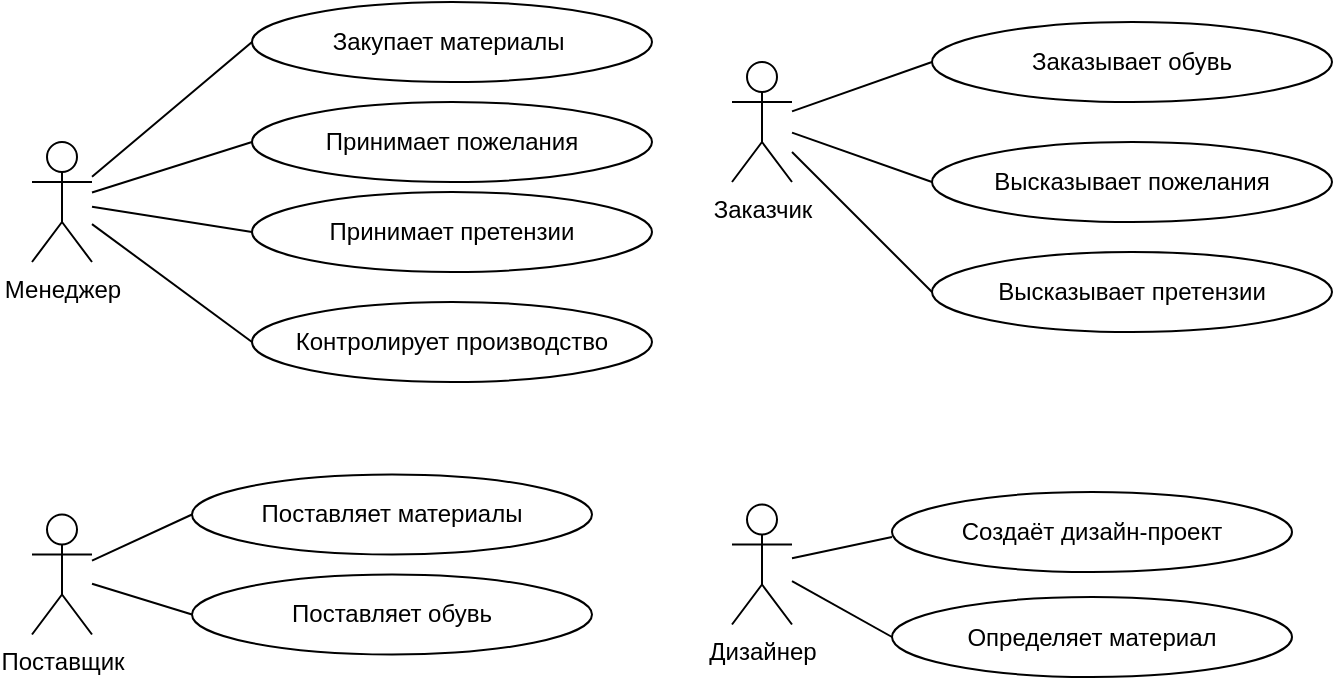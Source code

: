 <mxfile version="15.9.6" type="github">
  <diagram id="rbPn6aWtASJ3D76DI43U" name="Page-1">
    <mxGraphModel dx="1096" dy="890" grid="1" gridSize="10" guides="1" tooltips="1" connect="1" arrows="1" fold="1" page="1" pageScale="1" pageWidth="827" pageHeight="1169" background="none" math="0" shadow="0">
      <root>
        <mxCell id="0" />
        <mxCell id="1" parent="0" />
        <mxCell id="SoOGTyhPSGBBE9BSFK4O-1" value="Менеджер" style="shape=umlActor;verticalLabelPosition=bottom;verticalAlign=top;html=1;outlineConnect=0;" parent="1" vertex="1">
          <mxGeometry x="100" y="120" width="30" height="60" as="geometry" />
        </mxCell>
        <mxCell id="SoOGTyhPSGBBE9BSFK4O-2" value="Дизайнер" style="shape=umlActor;verticalLabelPosition=bottom;verticalAlign=top;html=1;outlineConnect=0;" parent="1" vertex="1">
          <mxGeometry x="450" y="301.25" width="30" height="60" as="geometry" />
        </mxCell>
        <mxCell id="SoOGTyhPSGBBE9BSFK4O-3" value="Поставщик" style="shape=umlActor;verticalLabelPosition=bottom;verticalAlign=top;html=1;outlineConnect=0;" parent="1" vertex="1">
          <mxGeometry x="100" y="306.25" width="30" height="60" as="geometry" />
        </mxCell>
        <mxCell id="SoOGTyhPSGBBE9BSFK4O-5" value="Заказчик" style="shape=umlActor;verticalLabelPosition=bottom;verticalAlign=top;html=1;outlineConnect=0;" parent="1" vertex="1">
          <mxGeometry x="450" y="80" width="30" height="60" as="geometry" />
        </mxCell>
        <mxCell id="SoOGTyhPSGBBE9BSFK4O-8" value="Закупает материалы&amp;nbsp;" style="ellipse;whiteSpace=wrap;html=1;" parent="1" vertex="1">
          <mxGeometry x="210" y="50" width="200" height="40" as="geometry" />
        </mxCell>
        <mxCell id="SoOGTyhPSGBBE9BSFK4O-9" value="Принимает пожелания" style="ellipse;whiteSpace=wrap;html=1;" parent="1" vertex="1">
          <mxGeometry x="210" y="100" width="200" height="40" as="geometry" />
        </mxCell>
        <mxCell id="SoOGTyhPSGBBE9BSFK4O-10" value="Принимает претензии" style="ellipse;whiteSpace=wrap;html=1;" parent="1" vertex="1">
          <mxGeometry x="210" y="145" width="200" height="40" as="geometry" />
        </mxCell>
        <mxCell id="SoOGTyhPSGBBE9BSFK4O-11" value="Контролирует производство" style="ellipse;whiteSpace=wrap;html=1;" parent="1" vertex="1">
          <mxGeometry x="210" y="200" width="200" height="40" as="geometry" />
        </mxCell>
        <mxCell id="SoOGTyhPSGBBE9BSFK4O-14" value="Поставляет обувь" style="ellipse;whiteSpace=wrap;html=1;" parent="1" vertex="1">
          <mxGeometry x="180" y="336.25" width="200" height="40" as="geometry" />
        </mxCell>
        <mxCell id="SoOGTyhPSGBBE9BSFK4O-15" value="Поставляет материалы" style="ellipse;whiteSpace=wrap;html=1;" parent="1" vertex="1">
          <mxGeometry x="180" y="286.25" width="200" height="40" as="geometry" />
        </mxCell>
        <mxCell id="SoOGTyhPSGBBE9BSFK4O-16" value="Высказывает пожелания" style="ellipse;whiteSpace=wrap;html=1;" parent="1" vertex="1">
          <mxGeometry x="550" y="120" width="200" height="40" as="geometry" />
        </mxCell>
        <mxCell id="SoOGTyhPSGBBE9BSFK4O-17" value="Заказывает обувь" style="ellipse;whiteSpace=wrap;html=1;" parent="1" vertex="1">
          <mxGeometry x="550" y="60" width="200" height="40" as="geometry" />
        </mxCell>
        <mxCell id="SoOGTyhPSGBBE9BSFK4O-18" value="Высказывает претензии" style="ellipse;whiteSpace=wrap;html=1;" parent="1" vertex="1">
          <mxGeometry x="550" y="175" width="200" height="40" as="geometry" />
        </mxCell>
        <mxCell id="SoOGTyhPSGBBE9BSFK4O-19" value="Определяет материал" style="ellipse;whiteSpace=wrap;html=1;" parent="1" vertex="1">
          <mxGeometry x="530" y="347.5" width="200" height="40" as="geometry" />
        </mxCell>
        <mxCell id="SoOGTyhPSGBBE9BSFK4O-20" value="Создаёт дизайн-проект" style="ellipse;whiteSpace=wrap;html=1;" parent="1" vertex="1">
          <mxGeometry x="530" y="295" width="200" height="40" as="geometry" />
        </mxCell>
        <mxCell id="SoOGTyhPSGBBE9BSFK4O-24" value="" style="endArrow=none;html=1;entryX=0;entryY=0.5;entryDx=0;entryDy=0;" parent="1" source="SoOGTyhPSGBBE9BSFK4O-1" target="SoOGTyhPSGBBE9BSFK4O-11" edge="1">
          <mxGeometry width="50" height="50" relative="1" as="geometry">
            <mxPoint x="180" y="190" as="sourcePoint" />
            <mxPoint x="210" y="200" as="targetPoint" />
          </mxGeometry>
        </mxCell>
        <mxCell id="SoOGTyhPSGBBE9BSFK4O-25" value="" style="endArrow=none;html=1;" parent="1" source="SoOGTyhPSGBBE9BSFK4O-1" edge="1">
          <mxGeometry width="50" height="50" relative="1" as="geometry">
            <mxPoint x="180" y="140" as="sourcePoint" />
            <mxPoint x="210" y="120" as="targetPoint" />
          </mxGeometry>
        </mxCell>
        <mxCell id="SoOGTyhPSGBBE9BSFK4O-26" value="" style="endArrow=none;html=1;entryX=0;entryY=0.5;entryDx=0;entryDy=0;" parent="1" source="SoOGTyhPSGBBE9BSFK4O-1" target="SoOGTyhPSGBBE9BSFK4O-10" edge="1">
          <mxGeometry width="50" height="50" relative="1" as="geometry">
            <mxPoint x="180" y="160" as="sourcePoint" />
            <mxPoint x="210" y="155" as="targetPoint" />
          </mxGeometry>
        </mxCell>
        <mxCell id="SoOGTyhPSGBBE9BSFK4O-28" value="" style="endArrow=none;html=1;entryX=0;entryY=0.5;entryDx=0;entryDy=0;" parent="1" source="SoOGTyhPSGBBE9BSFK4O-1" target="SoOGTyhPSGBBE9BSFK4O-8" edge="1">
          <mxGeometry width="50" height="50" relative="1" as="geometry">
            <mxPoint x="180" y="100" as="sourcePoint" />
            <mxPoint x="210" y="62.5" as="targetPoint" />
          </mxGeometry>
        </mxCell>
        <mxCell id="SoOGTyhPSGBBE9BSFK4O-29" value="" style="endArrow=none;html=1;entryX=0;entryY=0.5;entryDx=0;entryDy=0;" parent="1" source="SoOGTyhPSGBBE9BSFK4O-3" target="SoOGTyhPSGBBE9BSFK4O-15" edge="1">
          <mxGeometry width="50" height="50" relative="1" as="geometry">
            <mxPoint x="140" y="316.25" as="sourcePoint" />
            <mxPoint x="180" y="298.75" as="targetPoint" />
          </mxGeometry>
        </mxCell>
        <mxCell id="SoOGTyhPSGBBE9BSFK4O-30" value="" style="endArrow=none;html=1;entryX=0;entryY=0.5;entryDx=0;entryDy=0;" parent="1" source="SoOGTyhPSGBBE9BSFK4O-3" target="SoOGTyhPSGBBE9BSFK4O-14" edge="1">
          <mxGeometry width="50" height="50" relative="1" as="geometry">
            <mxPoint x="140" y="346.25" as="sourcePoint" />
            <mxPoint x="180" y="346.25" as="targetPoint" />
          </mxGeometry>
        </mxCell>
        <mxCell id="SoOGTyhPSGBBE9BSFK4O-31" value="" style="endArrow=none;html=1;entryX=0;entryY=0.5;entryDx=0;entryDy=0;" parent="1" source="SoOGTyhPSGBBE9BSFK4O-5" target="SoOGTyhPSGBBE9BSFK4O-17" edge="1">
          <mxGeometry width="50" height="50" relative="1" as="geometry">
            <mxPoint x="510" y="110" as="sourcePoint" />
            <mxPoint x="550" y="100" as="targetPoint" />
          </mxGeometry>
        </mxCell>
        <mxCell id="SoOGTyhPSGBBE9BSFK4O-32" value="" style="endArrow=none;html=1;entryX=0;entryY=0.5;entryDx=0;entryDy=0;" parent="1" source="SoOGTyhPSGBBE9BSFK4O-5" target="SoOGTyhPSGBBE9BSFK4O-16" edge="1">
          <mxGeometry width="50" height="50" relative="1" as="geometry">
            <mxPoint x="510" y="134.5" as="sourcePoint" />
            <mxPoint x="550" y="134.5" as="targetPoint" />
          </mxGeometry>
        </mxCell>
        <mxCell id="SoOGTyhPSGBBE9BSFK4O-33" value="" style="endArrow=none;html=1;entryX=0;entryY=0.5;entryDx=0;entryDy=0;" parent="1" source="SoOGTyhPSGBBE9BSFK4O-5" target="SoOGTyhPSGBBE9BSFK4O-18" edge="1">
          <mxGeometry width="50" height="50" relative="1" as="geometry">
            <mxPoint x="510" y="160" as="sourcePoint" />
            <mxPoint x="550" y="170" as="targetPoint" />
          </mxGeometry>
        </mxCell>
        <mxCell id="SoOGTyhPSGBBE9BSFK4O-34" value="" style="endArrow=none;html=1;" parent="1" source="SoOGTyhPSGBBE9BSFK4O-2" edge="1">
          <mxGeometry width="50" height="50" relative="1" as="geometry">
            <mxPoint x="440" y="291.25" as="sourcePoint" />
            <mxPoint x="530" y="317.5" as="targetPoint" />
          </mxGeometry>
        </mxCell>
        <mxCell id="SoOGTyhPSGBBE9BSFK4O-35" value="" style="endArrow=none;html=1;entryX=0;entryY=0.5;entryDx=0;entryDy=0;" parent="1" source="SoOGTyhPSGBBE9BSFK4O-2" target="SoOGTyhPSGBBE9BSFK4O-19" edge="1">
          <mxGeometry width="50" height="50" relative="1" as="geometry">
            <mxPoint x="500" y="355" as="sourcePoint" />
            <mxPoint x="530" y="355" as="targetPoint" />
          </mxGeometry>
        </mxCell>
      </root>
    </mxGraphModel>
  </diagram>
</mxfile>
